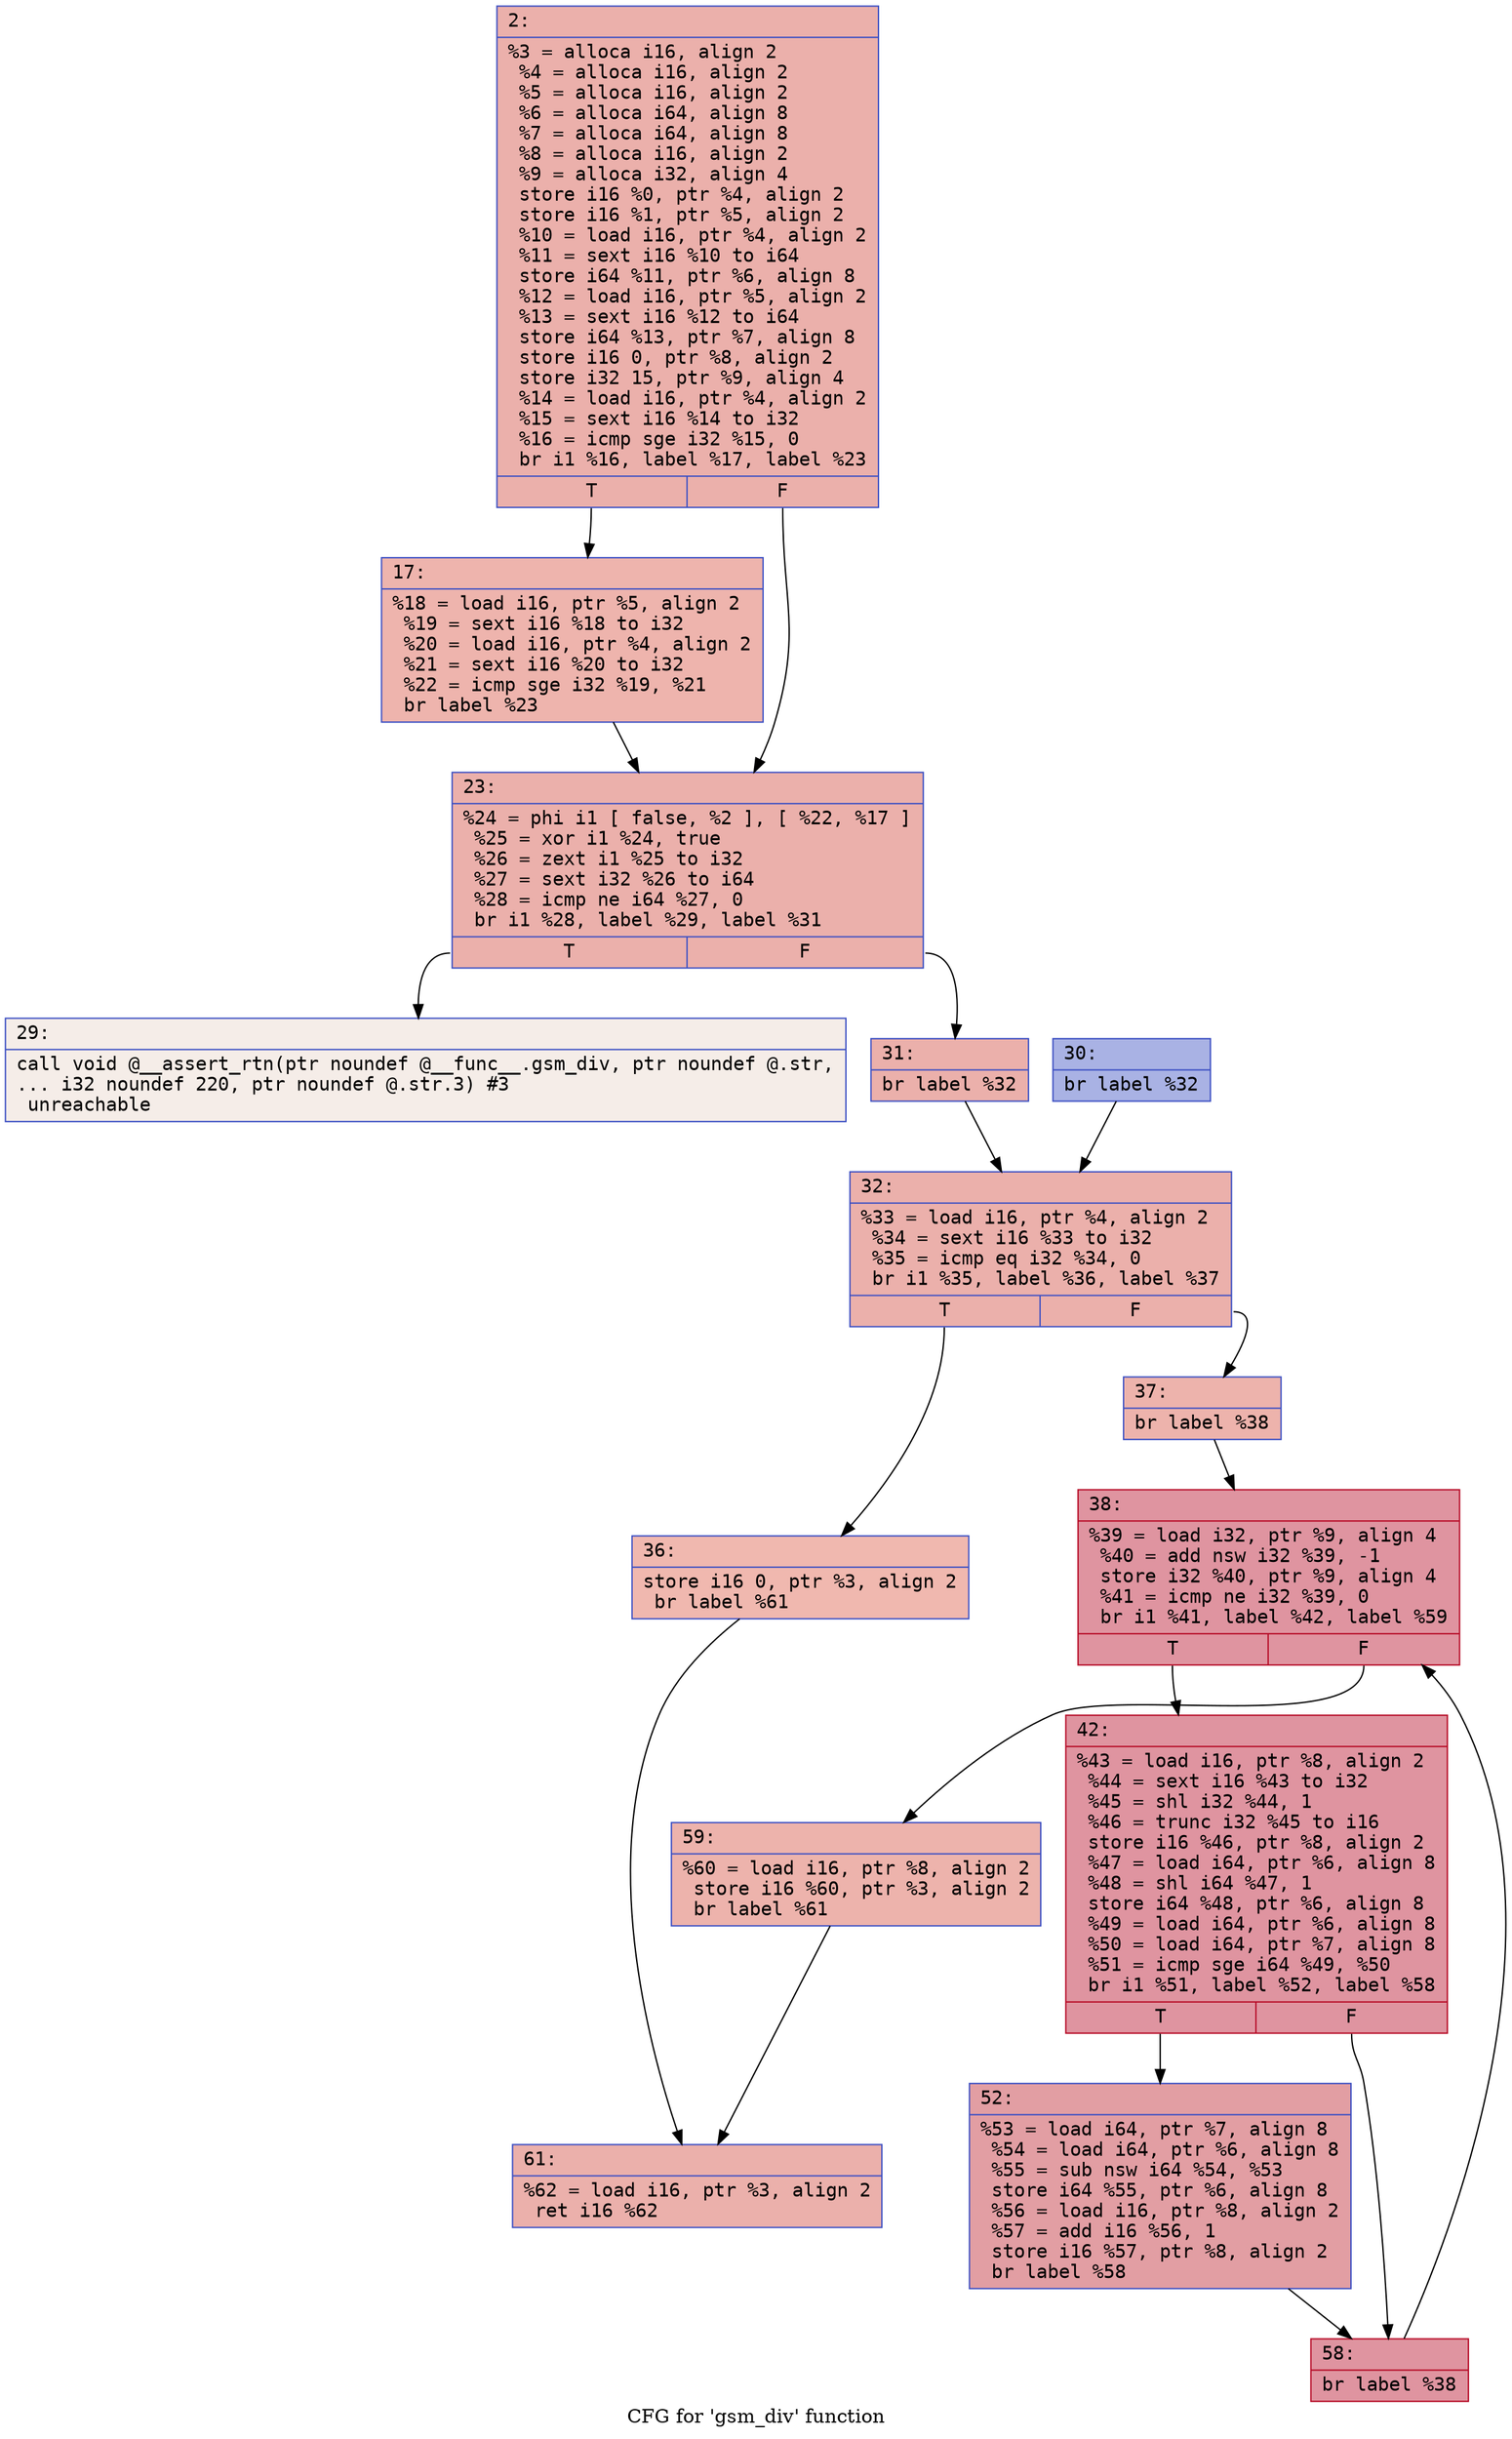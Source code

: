 digraph "CFG for 'gsm_div' function" {
	label="CFG for 'gsm_div' function";

	Node0x60000256ca50 [shape=record,color="#3d50c3ff", style=filled, fillcolor="#d24b4070" fontname="Courier",label="{2:\l|  %3 = alloca i16, align 2\l  %4 = alloca i16, align 2\l  %5 = alloca i16, align 2\l  %6 = alloca i64, align 8\l  %7 = alloca i64, align 8\l  %8 = alloca i16, align 2\l  %9 = alloca i32, align 4\l  store i16 %0, ptr %4, align 2\l  store i16 %1, ptr %5, align 2\l  %10 = load i16, ptr %4, align 2\l  %11 = sext i16 %10 to i64\l  store i64 %11, ptr %6, align 8\l  %12 = load i16, ptr %5, align 2\l  %13 = sext i16 %12 to i64\l  store i64 %13, ptr %7, align 8\l  store i16 0, ptr %8, align 2\l  store i32 15, ptr %9, align 4\l  %14 = load i16, ptr %4, align 2\l  %15 = sext i16 %14 to i32\l  %16 = icmp sge i32 %15, 0\l  br i1 %16, label %17, label %23\l|{<s0>T|<s1>F}}"];
	Node0x60000256ca50:s0 -> Node0x60000256cdc0[tooltip="2 -> 17\nProbability 50.00%" ];
	Node0x60000256ca50:s1 -> Node0x60000256ce10[tooltip="2 -> 23\nProbability 50.00%" ];
	Node0x60000256cdc0 [shape=record,color="#3d50c3ff", style=filled, fillcolor="#d8564670" fontname="Courier",label="{17:\l|  %18 = load i16, ptr %5, align 2\l  %19 = sext i16 %18 to i32\l  %20 = load i16, ptr %4, align 2\l  %21 = sext i16 %20 to i32\l  %22 = icmp sge i32 %19, %21\l  br label %23\l}"];
	Node0x60000256cdc0 -> Node0x60000256ce10[tooltip="17 -> 23\nProbability 100.00%" ];
	Node0x60000256ce10 [shape=record,color="#3d50c3ff", style=filled, fillcolor="#d24b4070" fontname="Courier",label="{23:\l|  %24 = phi i1 [ false, %2 ], [ %22, %17 ]\l  %25 = xor i1 %24, true\l  %26 = zext i1 %25 to i32\l  %27 = sext i32 %26 to i64\l  %28 = icmp ne i64 %27, 0\l  br i1 %28, label %29, label %31\l|{<s0>T|<s1>F}}"];
	Node0x60000256ce10:s0 -> Node0x60000256ce60[tooltip="23 -> 29\nProbability 0.00%" ];
	Node0x60000256ce10:s1 -> Node0x60000256cf00[tooltip="23 -> 31\nProbability 100.00%" ];
	Node0x60000256ce60 [shape=record,color="#3d50c3ff", style=filled, fillcolor="#e8d6cc70" fontname="Courier",label="{29:\l|  call void @__assert_rtn(ptr noundef @__func__.gsm_div, ptr noundef @.str,\l... i32 noundef 220, ptr noundef @.str.3) #3\l  unreachable\l}"];
	Node0x60000256ceb0 [shape=record,color="#3d50c3ff", style=filled, fillcolor="#3d50c370" fontname="Courier",label="{30:\l|  br label %32\l}"];
	Node0x60000256ceb0 -> Node0x60000256cf50[tooltip="30 -> 32\nProbability 100.00%" ];
	Node0x60000256cf00 [shape=record,color="#3d50c3ff", style=filled, fillcolor="#d24b4070" fontname="Courier",label="{31:\l|  br label %32\l}"];
	Node0x60000256cf00 -> Node0x60000256cf50[tooltip="31 -> 32\nProbability 100.00%" ];
	Node0x60000256cf50 [shape=record,color="#3d50c3ff", style=filled, fillcolor="#d24b4070" fontname="Courier",label="{32:\l|  %33 = load i16, ptr %4, align 2\l  %34 = sext i16 %33 to i32\l  %35 = icmp eq i32 %34, 0\l  br i1 %35, label %36, label %37\l|{<s0>T|<s1>F}}"];
	Node0x60000256cf50:s0 -> Node0x60000256cfa0[tooltip="32 -> 36\nProbability 37.50%" ];
	Node0x60000256cf50:s1 -> Node0x60000256cff0[tooltip="32 -> 37\nProbability 62.50%" ];
	Node0x60000256cfa0 [shape=record,color="#3d50c3ff", style=filled, fillcolor="#dc5d4a70" fontname="Courier",label="{36:\l|  store i16 0, ptr %3, align 2\l  br label %61\l}"];
	Node0x60000256cfa0 -> Node0x60000256d1d0[tooltip="36 -> 61\nProbability 100.00%" ];
	Node0x60000256cff0 [shape=record,color="#3d50c3ff", style=filled, fillcolor="#d6524470" fontname="Courier",label="{37:\l|  br label %38\l}"];
	Node0x60000256cff0 -> Node0x60000256d040[tooltip="37 -> 38\nProbability 100.00%" ];
	Node0x60000256d040 [shape=record,color="#b70d28ff", style=filled, fillcolor="#b70d2870" fontname="Courier",label="{38:\l|  %39 = load i32, ptr %9, align 4\l  %40 = add nsw i32 %39, -1\l  store i32 %40, ptr %9, align 4\l  %41 = icmp ne i32 %39, 0\l  br i1 %41, label %42, label %59\l|{<s0>T|<s1>F}}"];
	Node0x60000256d040:s0 -> Node0x60000256d090[tooltip="38 -> 42\nProbability 96.88%" ];
	Node0x60000256d040:s1 -> Node0x60000256d180[tooltip="38 -> 59\nProbability 3.12%" ];
	Node0x60000256d090 [shape=record,color="#b70d28ff", style=filled, fillcolor="#b70d2870" fontname="Courier",label="{42:\l|  %43 = load i16, ptr %8, align 2\l  %44 = sext i16 %43 to i32\l  %45 = shl i32 %44, 1\l  %46 = trunc i32 %45 to i16\l  store i16 %46, ptr %8, align 2\l  %47 = load i64, ptr %6, align 8\l  %48 = shl i64 %47, 1\l  store i64 %48, ptr %6, align 8\l  %49 = load i64, ptr %6, align 8\l  %50 = load i64, ptr %7, align 8\l  %51 = icmp sge i64 %49, %50\l  br i1 %51, label %52, label %58\l|{<s0>T|<s1>F}}"];
	Node0x60000256d090:s0 -> Node0x60000256d0e0[tooltip="42 -> 52\nProbability 50.00%" ];
	Node0x60000256d090:s1 -> Node0x60000256d130[tooltip="42 -> 58\nProbability 50.00%" ];
	Node0x60000256d0e0 [shape=record,color="#3d50c3ff", style=filled, fillcolor="#be242e70" fontname="Courier",label="{52:\l|  %53 = load i64, ptr %7, align 8\l  %54 = load i64, ptr %6, align 8\l  %55 = sub nsw i64 %54, %53\l  store i64 %55, ptr %6, align 8\l  %56 = load i16, ptr %8, align 2\l  %57 = add i16 %56, 1\l  store i16 %57, ptr %8, align 2\l  br label %58\l}"];
	Node0x60000256d0e0 -> Node0x60000256d130[tooltip="52 -> 58\nProbability 100.00%" ];
	Node0x60000256d130 [shape=record,color="#b70d28ff", style=filled, fillcolor="#b70d2870" fontname="Courier",label="{58:\l|  br label %38\l}"];
	Node0x60000256d130 -> Node0x60000256d040[tooltip="58 -> 38\nProbability 100.00%" ];
	Node0x60000256d180 [shape=record,color="#3d50c3ff", style=filled, fillcolor="#d6524470" fontname="Courier",label="{59:\l|  %60 = load i16, ptr %8, align 2\l  store i16 %60, ptr %3, align 2\l  br label %61\l}"];
	Node0x60000256d180 -> Node0x60000256d1d0[tooltip="59 -> 61\nProbability 100.00%" ];
	Node0x60000256d1d0 [shape=record,color="#3d50c3ff", style=filled, fillcolor="#d24b4070" fontname="Courier",label="{61:\l|  %62 = load i16, ptr %3, align 2\l  ret i16 %62\l}"];
}

